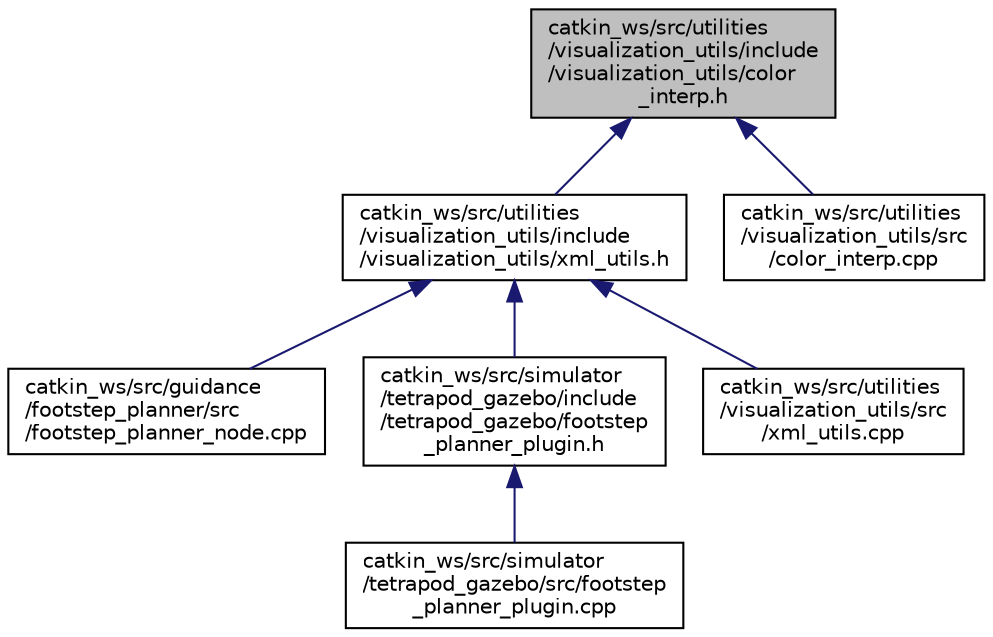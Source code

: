 digraph "catkin_ws/src/utilities/visualization_utils/include/visualization_utils/color_interp.h"
{
 // LATEX_PDF_SIZE
  edge [fontname="Helvetica",fontsize="10",labelfontname="Helvetica",labelfontsize="10"];
  node [fontname="Helvetica",fontsize="10",shape=record];
  Node1 [label="catkin_ws/src/utilities\l/visualization_utils/include\l/visualization_utils/color\l_interp.h",height=0.2,width=0.4,color="black", fillcolor="grey75", style="filled", fontcolor="black",tooltip=" "];
  Node1 -> Node2 [dir="back",color="midnightblue",fontsize="10",style="solid"];
  Node2 [label="catkin_ws/src/utilities\l/visualization_utils/include\l/visualization_utils/xml_utils.h",height=0.2,width=0.4,color="black", fillcolor="white", style="filled",URL="$xml__utils_8h.html",tooltip=" "];
  Node2 -> Node3 [dir="back",color="midnightblue",fontsize="10",style="solid"];
  Node3 [label="catkin_ws/src/guidance\l/footstep_planner/src\l/footstep_planner_node.cpp",height=0.2,width=0.4,color="black", fillcolor="white", style="filled",URL="$footstep__planner__node_8cpp.html",tooltip=" "];
  Node2 -> Node4 [dir="back",color="midnightblue",fontsize="10",style="solid"];
  Node4 [label="catkin_ws/src/simulator\l/tetrapod_gazebo/include\l/tetrapod_gazebo/footstep\l_planner_plugin.h",height=0.2,width=0.4,color="black", fillcolor="white", style="filled",URL="$footstep__planner__plugin_8h.html",tooltip=" "];
  Node4 -> Node5 [dir="back",color="midnightblue",fontsize="10",style="solid"];
  Node5 [label="catkin_ws/src/simulator\l/tetrapod_gazebo/src/footstep\l_planner_plugin.cpp",height=0.2,width=0.4,color="black", fillcolor="white", style="filled",URL="$footstep__planner__plugin_8cpp.html",tooltip=" "];
  Node2 -> Node6 [dir="back",color="midnightblue",fontsize="10",style="solid"];
  Node6 [label="catkin_ws/src/utilities\l/visualization_utils/src\l/xml_utils.cpp",height=0.2,width=0.4,color="black", fillcolor="white", style="filled",URL="$xml__utils_8cpp.html",tooltip=" "];
  Node1 -> Node7 [dir="back",color="midnightblue",fontsize="10",style="solid"];
  Node7 [label="catkin_ws/src/utilities\l/visualization_utils/src\l/color_interp.cpp",height=0.2,width=0.4,color="black", fillcolor="white", style="filled",URL="$color__interp_8cpp.html",tooltip=" "];
}
